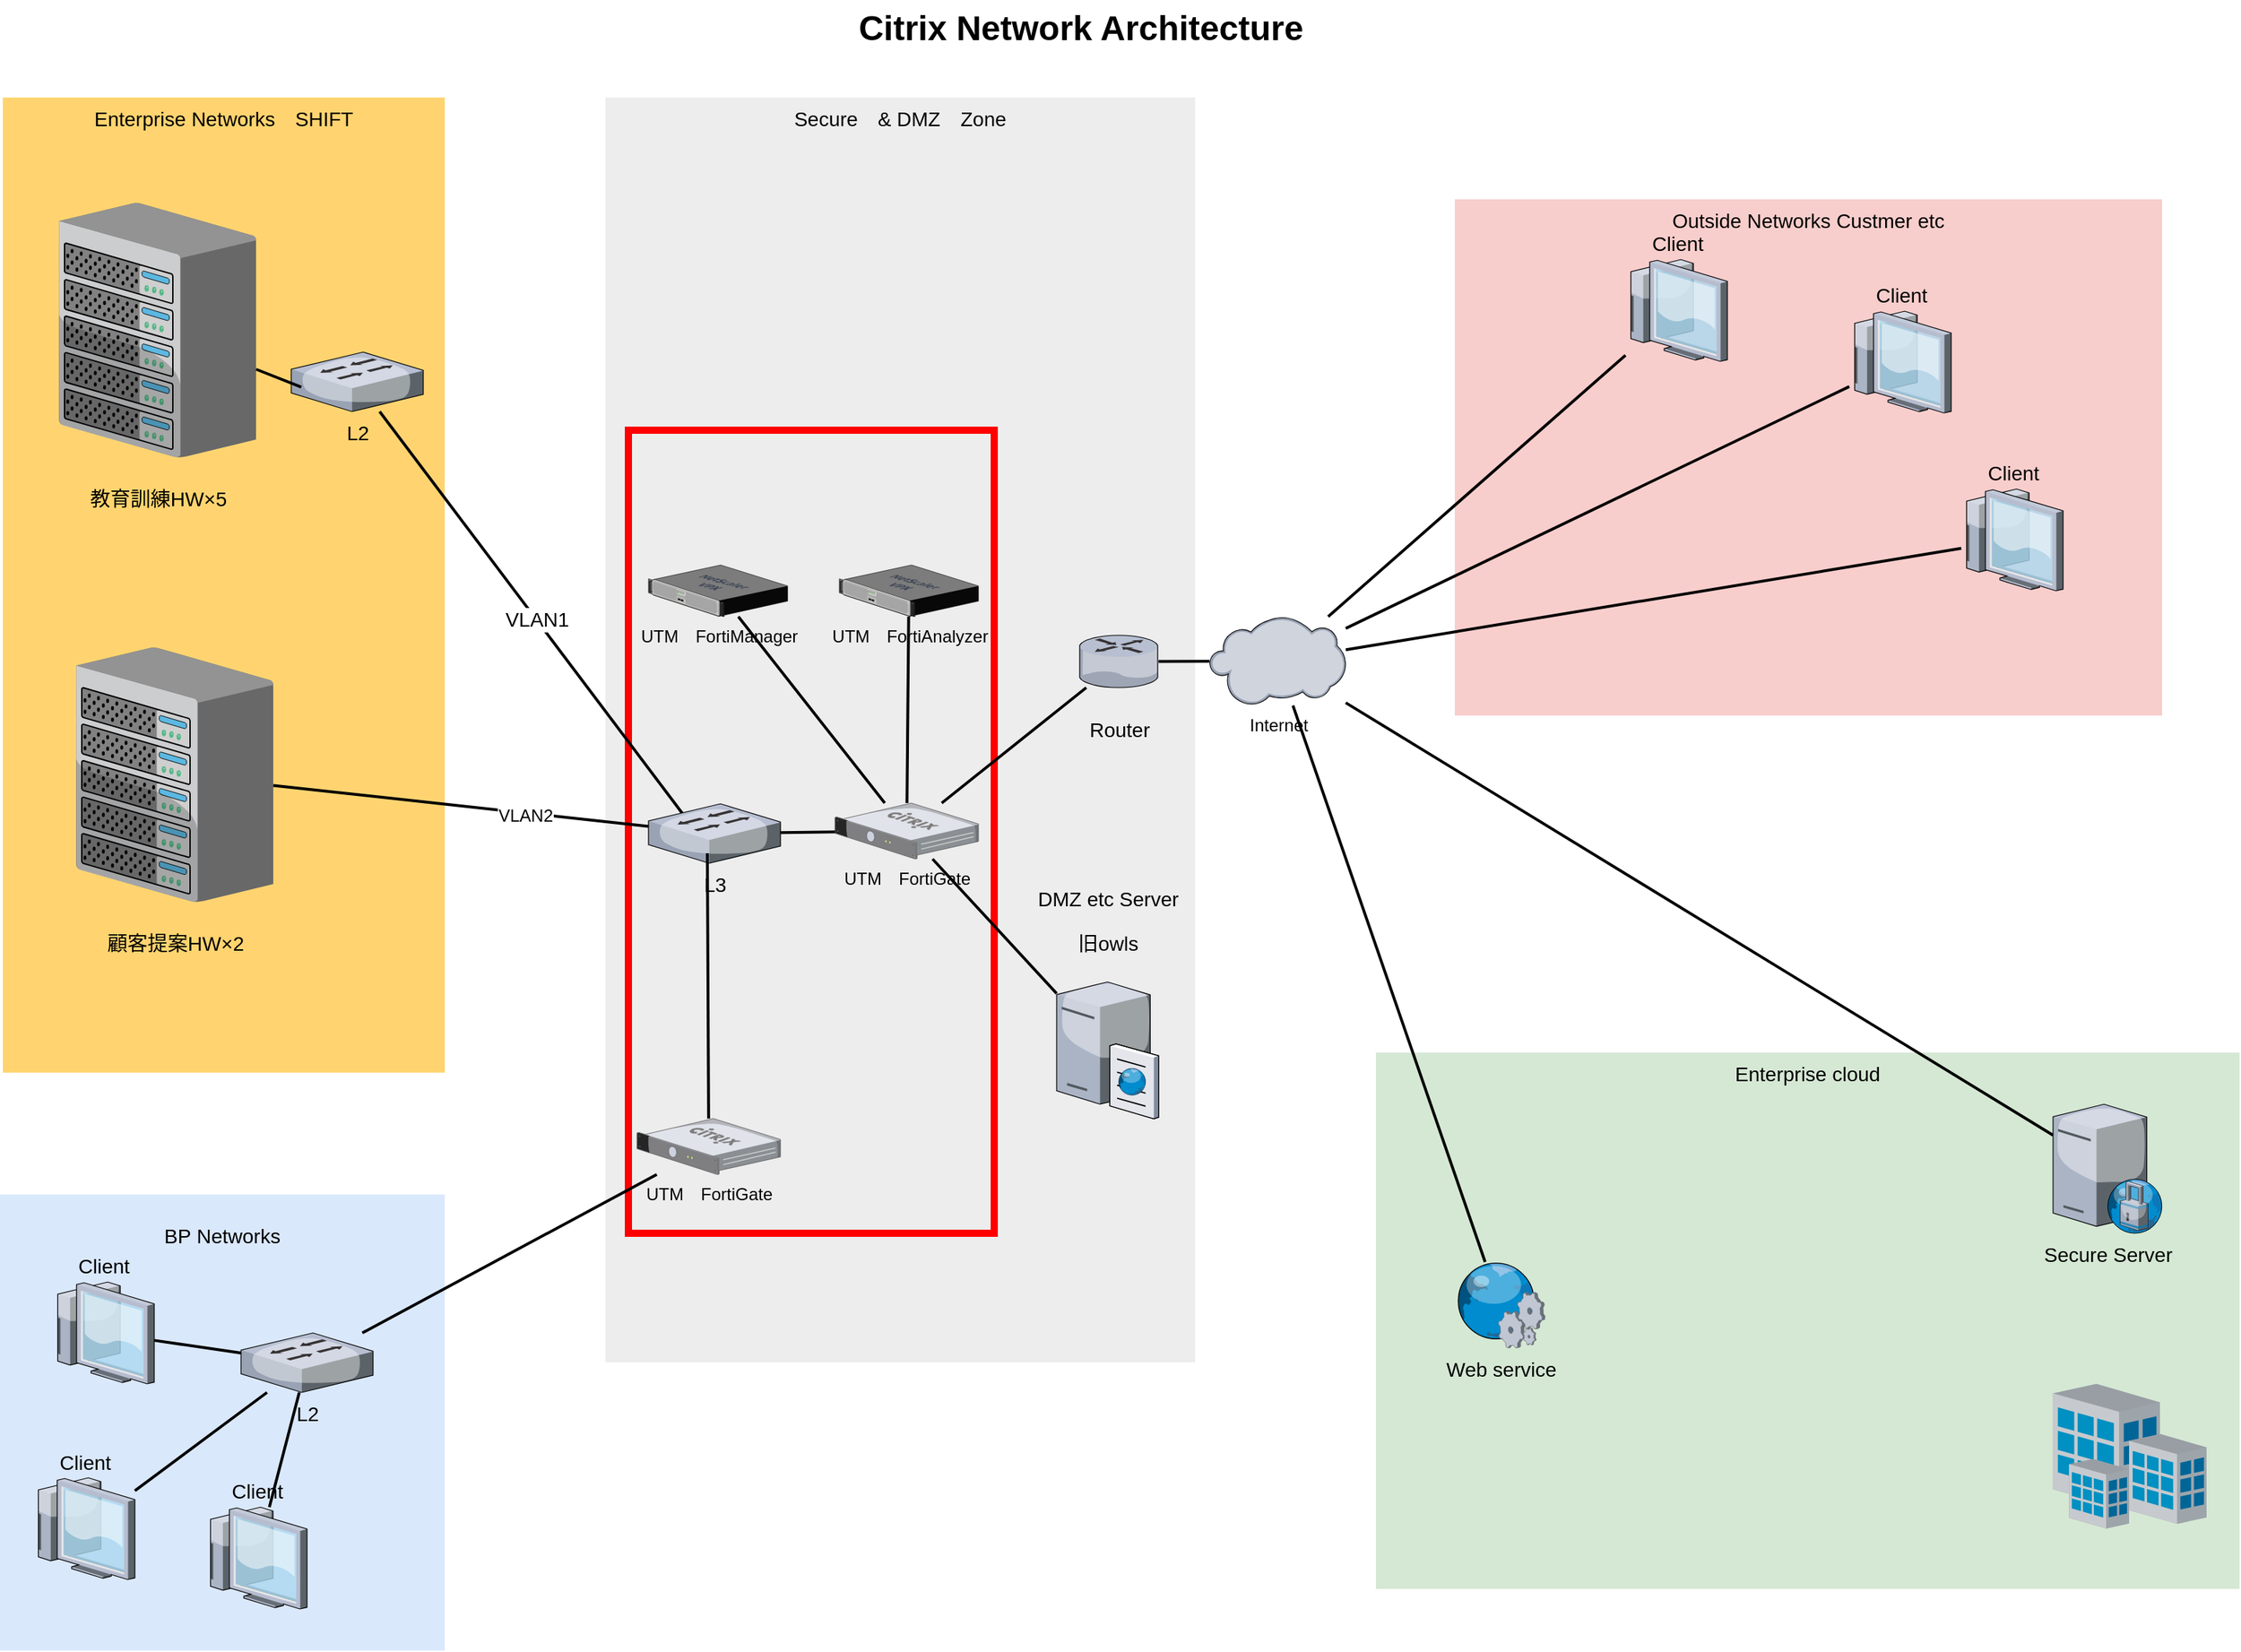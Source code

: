 <mxfile type="github" version="11.0.8"><diagram id="e3a06f82-3646-2815-327d-82caf3d4e204" name="Page-1"><mxGraphModel background="none" shadow="0" math="0" pageHeight="1169" pageWidth="1654" pageScale="1.5" page="1" fold="1" arrows="1" connect="1" tooltips="1" guides="1" gridSize="10" dy="771" dx="1422" grid="1"><root><mxCell id="0" style=";html=1;" /><mxCell id="1" style=";html=1;" parent="0" /><mxCell value="Secure　&amp;amp; DMZ　Zone" id="6a7d8f32e03d9370-59" style="whiteSpace=wrap;html=1;fillColor=#EDEDED;fontSize=14;strokeColor=none;verticalAlign=top;" parent="1" vertex="1"><mxGeometry as="geometry" height="882" width="411" x="599" y="98" /></mxCell><mxCell value="" id="bsRzfWzypWM4uWM8doxh-16" style="rounded=0;whiteSpace=wrap;html=1;strokeColor=#FF0000;strokeWidth=5;fillColor=none;" parent="1" vertex="1"><mxGeometry as="geometry" height="560" width="255" x="615" y="330" /></mxCell><mxCell value="Outside Networks Custmer etc" id="6a7d8f32e03d9370-61" style="whiteSpace=wrap;html=1;fillColor=#f8cecc;fontSize=14;strokeColor=none;verticalAlign=top;" parent="1" vertex="1"><mxGeometry as="geometry" height="360" width="493" x="1191" y="169" /></mxCell><mxCell value="Enterprise cloud" id="6a7d8f32e03d9370-60" style="whiteSpace=wrap;html=1;fillColor=#d5e8d4;fontSize=14;strokeColor=none;verticalAlign=top;" parent="1" vertex="1"><mxGeometry as="geometry" height="374" width="602" x="1136" y="764" /></mxCell><mxCell value="&lt;p&gt;BP&amp;nbsp;Networks&lt;/p&gt;" id="6a7d8f32e03d9370-58" style="whiteSpace=wrap;html=1;fillColor=#dae8fc;fontSize=14;strokeColor=none;verticalAlign=top;" parent="1" vertex="1"><mxGeometry as="geometry" height="318" width="310" x="177" y="863" /></mxCell><mxCell value="Enterprise Networks　SHIFT" id="6a7d8f32e03d9370-57" style="whiteSpace=wrap;html=1;fillColor=#FFD470;gradientColor=none;fontSize=14;strokeColor=none;verticalAlign=top;" parent="1" vertex="1"><mxGeometry as="geometry" height="680" width="308" x="179" y="98" /></mxCell><mxCell value="VLAN1" id="6a7d8f32e03d9370-50" style="edgeStyle=none;rounded=0;html=1;startSize=10;endSize=10;jettySize=auto;orthogonalLoop=1;fontSize=14;endArrow=none;endFill=0;strokeWidth=2;exitX=0.337;exitY=0.398;exitDx=0;exitDy=0;exitPerimeter=0;" parent="1" source="tXtQb8KlutmTaWUnD91V-3" target="bsRzfWzypWM4uWM8doxh-17" edge="1"><mxGeometry as="geometry" relative="1" /></mxCell><mxCell id="6a7d8f32e03d9370-51" style="edgeStyle=none;rounded=0;html=1;startSize=10;endSize=10;jettySize=auto;orthogonalLoop=1;fontSize=14;endArrow=none;endFill=0;strokeWidth=2;" parent="1" source="tXtQb8KlutmTaWUnD91V-1" target="6a7d8f32e03d9370-15" edge="1"><mxGeometry as="geometry" relative="1" /></mxCell><mxCell id="6a7d8f32e03d9370-56" style="edgeStyle=none;rounded=0;html=1;startSize=10;endSize=10;jettySize=auto;orthogonalLoop=1;fontSize=14;endArrow=none;endFill=0;strokeWidth=2;" parent="1" source="tXtQb8KlutmTaWUnD91V-10" target="6a7d8f32e03d9370-25" edge="1"><mxGeometry as="geometry" relative="1" /></mxCell><mxCell value="&lt;p&gt;Router&lt;/p&gt;" id="6a7d8f32e03d9370-13" style="verticalLabelPosition=bottom;aspect=fixed;html=1;verticalAlign=top;strokeColor=none;shape=mxgraph.citrix.router;fillColor=#66B2FF;gradientColor=#0066CC;fontSize=14;" parent="1" vertex="1"><mxGeometry as="geometry" height="36.5" width="55" x="929.5" y="473" /></mxCell><mxCell value="&lt;p&gt;DMZ&amp;nbsp;etc&amp;nbsp;Server&lt;/p&gt;&lt;p&gt;旧owls&lt;/p&gt;" id="6a7d8f32e03d9370-15" style="verticalLabelPosition=top;aspect=fixed;html=1;verticalAlign=bottom;strokeColor=none;shape=mxgraph.citrix.cache_server;fillColor=#66B2FF;gradientColor=#0066CC;fontSize=14;labelPosition=center;align=center;" parent="1" vertex="1"><mxGeometry as="geometry" height="97.5" width="71" x="913.5" y="712.5" /></mxCell><mxCell value="&lt;p&gt;教育訓練HW×5&lt;/p&gt;" id="6a7d8f32e03d9370-16" style="verticalLabelPosition=bottom;aspect=fixed;html=1;verticalAlign=top;strokeColor=none;shape=mxgraph.citrix.chassis;fillColor=#66B2FF;gradientColor=#0066CC;fontSize=14;" parent="1" vertex="1"><mxGeometry as="geometry" height="177.5" width="137.5" x="218" y="171.5" /></mxCell><mxCell id="6a7d8f32e03d9370-46" style="edgeStyle=none;rounded=0;html=1;startSize=10;endSize=10;jettySize=auto;orthogonalLoop=1;fontSize=14;endArrow=none;endFill=0;strokeWidth=2;" parent="1" source="tXtQb8KlutmTaWUnD91V-2" target="tXtQb8KlutmTaWUnD91V-1" edge="1"><mxGeometry as="geometry" relative="1"><mxPoint as="sourcePoint" x="834" y="544.241" /></mxGeometry></mxCell><mxCell id="6a7d8f32e03d9370-47" style="edgeStyle=none;rounded=0;html=1;startSize=10;endSize=10;jettySize=auto;orthogonalLoop=1;fontSize=14;endArrow=none;endFill=0;strokeWidth=2;" parent="1" source="tXtQb8KlutmTaWUnD91V-1" target="6a7d8f32e03d9370-13" edge="1"><mxGeometry as="geometry" relative="1"><mxPoint as="sourcePoint" x="834" y="678.91" /></mxGeometry></mxCell><mxCell value="Secure Server" id="6a7d8f32e03d9370-25" style="verticalLabelPosition=bottom;aspect=fixed;html=1;verticalAlign=top;strokeColor=none;shape=mxgraph.citrix.proxy_server;fillColor=#66B2FF;gradientColor=#0066CC;fontSize=14;" parent="1" vertex="1"><mxGeometry as="geometry" height="90" width="76.5" x="1608" y="800" /></mxCell><mxCell id="6a7d8f32e03d9370-53" style="edgeStyle=none;rounded=0;html=1;startSize=10;endSize=10;jettySize=auto;orthogonalLoop=1;fontSize=14;endArrow=none;endFill=0;strokeWidth=2;" parent="1" source="tXtQb8KlutmTaWUnD91V-10" target="6a7d8f32e03d9370-29" edge="1"><mxGeometry as="geometry" relative="1"><mxPoint as="sourcePoint" x="1330.339" y="381" /></mxGeometry></mxCell><mxCell id="6a7d8f32e03d9370-54" style="edgeStyle=none;rounded=0;html=1;startSize=10;endSize=10;jettySize=auto;orthogonalLoop=1;fontSize=14;endArrow=none;endFill=0;strokeWidth=2;" parent="1" source="tXtQb8KlutmTaWUnD91V-10" target="6a7d8f32e03d9370-28" edge="1"><mxGeometry as="geometry" relative="1"><mxPoint as="sourcePoint" x="1358.19" y="381" /></mxGeometry></mxCell><mxCell id="6a7d8f32e03d9370-55" style="edgeStyle=none;rounded=0;html=1;startSize=10;endSize=10;jettySize=auto;orthogonalLoop=1;fontSize=14;endArrow=none;endFill=0;strokeWidth=2;" parent="1" source="tXtQb8KlutmTaWUnD91V-10" target="6a7d8f32e03d9370-27" edge="1"><mxGeometry as="geometry" relative="1"><mxPoint as="sourcePoint" x="1374" y="402.619" /></mxGeometry></mxCell><mxCell value="Client" id="6a7d8f32e03d9370-27" style="verticalLabelPosition=top;aspect=fixed;html=1;verticalAlign=bottom;strokeColor=none;shape=mxgraph.citrix.thin_client;fillColor=#66B2FF;gradientColor=#0066CC;fontSize=14;labelPosition=center;align=center;" parent="1" vertex="1"><mxGeometry as="geometry" height="71" width="71" x="1544" y="371" /></mxCell><mxCell value="Client" id="6a7d8f32e03d9370-28" style="verticalLabelPosition=top;aspect=fixed;html=1;verticalAlign=bottom;strokeColor=none;shape=mxgraph.citrix.thin_client;fillColor=#66B2FF;gradientColor=#0066CC;fontSize=14;labelPosition=center;align=center;" parent="1" vertex="1"><mxGeometry as="geometry" height="71" width="71" x="1466" y="247" /></mxCell><mxCell value="Client" id="6a7d8f32e03d9370-29" style="verticalLabelPosition=top;aspect=fixed;html=1;verticalAlign=bottom;strokeColor=none;shape=mxgraph.citrix.thin_client;fillColor=#66B2FF;gradientColor=#0066CC;fontSize=14;labelPosition=center;align=center;" parent="1" vertex="1"><mxGeometry as="geometry" height="71" width="71" x="1310" y="211" /></mxCell><mxCell id="6a7d8f32e03d9370-49" style="edgeStyle=none;rounded=0;html=1;startSize=10;endSize=10;jettySize=auto;orthogonalLoop=1;fontSize=14;endArrow=none;endFill=0;strokeWidth=2;" parent="1" source="6a7d8f32e03d9370-30" target="tXtQb8KlutmTaWUnD91V-10" edge="1"><mxGeometry as="geometry" relative="1" /></mxCell><mxCell value="Web service" id="6a7d8f32e03d9370-30" style="verticalLabelPosition=bottom;aspect=fixed;html=1;verticalAlign=top;strokeColor=none;shape=mxgraph.citrix.web_service;fillColor=#66B2FF;gradientColor=#0066CC;fontSize=14;" parent="1" vertex="1"><mxGeometry as="geometry" height="60" width="63" x="1191" y="910" /></mxCell><mxCell value="" id="6a7d8f32e03d9370-31" style="verticalLabelPosition=bottom;aspect=fixed;html=1;verticalAlign=top;strokeColor=none;shape=mxgraph.citrix.site;fillColor=#66B2FF;gradientColor=#0066CC;fontSize=14;" parent="1" vertex="1"><mxGeometry as="geometry" height="101" width="107" x="1608" y="995" /></mxCell><mxCell value="Citrix Network Architecture" id="6a7d8f32e03d9370-62" style="text;strokeColor=none;fillColor=none;html=1;fontSize=24;fontStyle=1;verticalAlign=middle;align=center;" parent="1" vertex="1"><mxGeometry as="geometry" height="40" width="861" x="499" y="30" /></mxCell><mxCell value="UTM　FortiGate" id="tXtQb8KlutmTaWUnD91V-1" style="verticalLabelPosition=bottom;aspect=fixed;html=1;verticalAlign=top;strokeColor=none;align=center;outlineConnect=0;shape=mxgraph.citrix.netscaler_gateway;" parent="1" vertex="1"><mxGeometry as="geometry" height="39" width="100" x="759" y="590" /></mxCell><mxCell value="UTM　FortiAnalyzer" id="tXtQb8KlutmTaWUnD91V-2" style="verticalLabelPosition=bottom;aspect=fixed;html=1;verticalAlign=top;strokeColor=none;align=center;outlineConnect=0;shape=mxgraph.citrix.netscaler_vpx;" parent="1" vertex="1"><mxGeometry as="geometry" height="36" width="97" x="762" y="424" /></mxCell><mxCell value="UTM　FortiManager" id="bsRzfWzypWM4uWM8doxh-19" style="verticalLabelPosition=bottom;aspect=fixed;html=1;verticalAlign=top;strokeColor=none;align=center;outlineConnect=0;shape=mxgraph.citrix.netscaler_vpx;" parent="1" vertex="1"><mxGeometry as="geometry" height="36" width="97" x="629" y="424" /></mxCell><mxCell value="L3" id="tXtQb8KlutmTaWUnD91V-3" style="verticalLabelPosition=bottom;aspect=fixed;html=1;verticalAlign=top;strokeColor=none;shape=mxgraph.citrix.switch;fillColor=#66B2FF;gradientColor=#0066CC;fontSize=14;" parent="1" vertex="1"><mxGeometry as="geometry" height="41.5" width="92" x="629" y="590.5" /></mxCell><mxCell value="&lt;p&gt;顧客提案HW×2&lt;/p&gt;" id="tXtQb8KlutmTaWUnD91V-4" style="verticalLabelPosition=bottom;aspect=fixed;html=1;verticalAlign=top;strokeColor=none;shape=mxgraph.citrix.chassis;fillColor=#66B2FF;gradientColor=#0066CC;fontSize=14;" parent="1" vertex="1"><mxGeometry as="geometry" height="177.5" width="137.5" x="230" y="481.5" /></mxCell><mxCell id="tXtQb8KlutmTaWUnD91V-7" style="edgeStyle=none;rounded=0;html=1;startSize=10;endSize=10;jettySize=auto;orthogonalLoop=1;fontSize=14;endArrow=none;endFill=0;strokeWidth=2;" parent="1" source="tXtQb8KlutmTaWUnD91V-3" target="tXtQb8KlutmTaWUnD91V-4" edge="1"><mxGeometry as="geometry" relative="1"><mxPoint as="sourcePoint" x="670.004" y="617.017" /><mxPoint as="targetPoint" x="412" y="334.525" /></mxGeometry></mxCell><mxCell value="&lt;p&gt;VLAN2&lt;/p&gt;" id="zv_zalVqURofuNef-MoE-1" style="text;html=1;resizable=0;points=[];align=center;verticalAlign=middle;labelBackgroundColor=#ffffff;" parent="tXtQb8KlutmTaWUnD91V-7" vertex="1" connectable="0"><mxGeometry as="geometry" x="-0.337" y="2" relative="1"><mxPoint as="offset" /></mxGeometry></mxCell><mxCell id="tXtQb8KlutmTaWUnD91V-9" style="edgeStyle=none;rounded=0;html=1;startSize=10;endSize=10;jettySize=auto;orthogonalLoop=1;fontSize=14;endArrow=none;endFill=0;strokeWidth=2;" parent="1" source="tXtQb8KlutmTaWUnD91V-1" target="tXtQb8KlutmTaWUnD91V-3" edge="1"><mxGeometry as="geometry" relative="1"><mxPoint as="sourcePoint" x="639" y="610.415" /><mxPoint as="targetPoint" x="412" y="556.944" /></mxGeometry></mxCell><mxCell value="Internet" id="tXtQb8KlutmTaWUnD91V-10" style="verticalLabelPosition=bottom;aspect=fixed;html=1;verticalAlign=top;strokeColor=none;align=center;outlineConnect=0;shape=mxgraph.citrix.cloud;" parent="1" vertex="1"><mxGeometry as="geometry" height="62" width="95" x="1020" y="460" /></mxCell><mxCell id="tXtQb8KlutmTaWUnD91V-11" style="edgeStyle=none;rounded=0;html=1;startSize=10;endSize=10;jettySize=auto;orthogonalLoop=1;fontSize=14;endArrow=none;endFill=0;strokeWidth=2;" parent="1" source="6a7d8f32e03d9370-13" target="tXtQb8KlutmTaWUnD91V-10" edge="1"><mxGeometry as="geometry" relative="1"><mxPoint as="sourcePoint" x="984.5" y="602.208" /><mxPoint as="targetPoint" x="1175" y="543.038" /></mxGeometry></mxCell><mxCell value="UTM　FortiGate" id="bsRzfWzypWM4uWM8doxh-1" style="verticalLabelPosition=bottom;aspect=fixed;html=1;verticalAlign=top;strokeColor=none;align=center;outlineConnect=0;shape=mxgraph.citrix.netscaler_gateway;" parent="1" vertex="1"><mxGeometry as="geometry" height="39" width="100" x="621" y="810" /></mxCell><mxCell id="bsRzfWzypWM4uWM8doxh-5" style="edgeStyle=none;rounded=0;html=1;startSize=10;endSize=10;jettySize=auto;orthogonalLoop=1;fontSize=14;endArrow=none;endFill=0;strokeWidth=2;" parent="1" source="bsRzfWzypWM4uWM8doxh-8" target="bsRzfWzypWM4uWM8doxh-11" edge="1"><mxGeometry as="geometry" relative="1" /></mxCell><mxCell id="bsRzfWzypWM4uWM8doxh-6" style="edgeStyle=none;rounded=0;html=1;startSize=10;endSize=10;jettySize=auto;orthogonalLoop=1;fontSize=14;endArrow=none;endFill=0;strokeWidth=2;" parent="1" source="bsRzfWzypWM4uWM8doxh-8" target="bsRzfWzypWM4uWM8doxh-10" edge="1"><mxGeometry as="geometry" relative="1" /></mxCell><mxCell id="bsRzfWzypWM4uWM8doxh-7" style="edgeStyle=none;rounded=0;html=1;startSize=10;endSize=10;jettySize=auto;orthogonalLoop=1;fontSize=14;endArrow=none;endFill=0;strokeWidth=2;" parent="1" source="bsRzfWzypWM4uWM8doxh-8" target="bsRzfWzypWM4uWM8doxh-9" edge="1"><mxGeometry as="geometry" relative="1" /></mxCell><mxCell value="L2" id="bsRzfWzypWM4uWM8doxh-8" style="verticalLabelPosition=bottom;aspect=fixed;html=1;verticalAlign=top;strokeColor=none;shape=mxgraph.citrix.switch;fillColor=#66B2FF;gradientColor=#0066CC;fontSize=14;" parent="1" vertex="1"><mxGeometry as="geometry" height="41.5" width="92" x="345" y="959.5" /></mxCell><mxCell value="Client" id="bsRzfWzypWM4uWM8doxh-9" style="verticalLabelPosition=top;aspect=fixed;html=1;verticalAlign=bottom;strokeColor=none;shape=mxgraph.citrix.thin_client;fillColor=#66B2FF;gradientColor=#0066CC;fontSize=14;labelPosition=center;align=center;" parent="1" vertex="1"><mxGeometry as="geometry" height="71" width="71" x="320" y="1081" /></mxCell><mxCell value="Client" id="bsRzfWzypWM4uWM8doxh-10" style="verticalLabelPosition=top;aspect=fixed;html=1;verticalAlign=bottom;strokeColor=none;shape=mxgraph.citrix.thin_client;fillColor=#66B2FF;gradientColor=#0066CC;fontSize=14;labelPosition=center;align=center;" parent="1" vertex="1"><mxGeometry as="geometry" height="71" width="71" x="200" y="1060.5" /></mxCell><mxCell value="Client" id="bsRzfWzypWM4uWM8doxh-11" style="verticalLabelPosition=top;aspect=fixed;html=1;verticalAlign=bottom;strokeColor=none;shape=mxgraph.citrix.thin_client;fillColor=#66B2FF;gradientColor=#0066CC;fontSize=14;labelPosition=center;align=center;" parent="1" vertex="1"><mxGeometry as="geometry" height="71" width="71" x="213.5" y="924" /></mxCell><mxCell id="bsRzfWzypWM4uWM8doxh-13" style="edgeStyle=none;rounded=0;html=1;startSize=10;endSize=10;jettySize=auto;orthogonalLoop=1;fontSize=14;endArrow=none;endFill=0;strokeWidth=2;exitX=0.446;exitY=0.831;exitDx=0;exitDy=0;exitPerimeter=0;" parent="1" source="tXtQb8KlutmTaWUnD91V-3" target="bsRzfWzypWM4uWM8doxh-1" edge="1"><mxGeometry as="geometry" relative="1"><mxPoint as="sourcePoint" x="639" y="610.415" /><mxPoint as="targetPoint" x="412" y="556.944" /></mxGeometry></mxCell><mxCell id="bsRzfWzypWM4uWM8doxh-14" style="edgeStyle=none;rounded=0;html=1;startSize=10;endSize=10;jettySize=auto;orthogonalLoop=1;fontSize=14;endArrow=none;endFill=0;strokeWidth=2;" parent="1" source="bsRzfWzypWM4uWM8doxh-1" target="bsRzfWzypWM4uWM8doxh-8" edge="1"><mxGeometry as="geometry" relative="1"><mxPoint as="sourcePoint" x="390" y="1014.979" /><mxPoint as="targetPoint" x="294.5" y="1044.519" /></mxGeometry></mxCell><mxCell value="L2" id="bsRzfWzypWM4uWM8doxh-17" style="verticalLabelPosition=bottom;aspect=fixed;html=1;verticalAlign=top;strokeColor=none;shape=mxgraph.citrix.switch;fillColor=#66B2FF;gradientColor=#0066CC;fontSize=14;" parent="1" vertex="1"><mxGeometry as="geometry" height="41.5" width="92" x="380" y="275.5" /></mxCell><mxCell id="bsRzfWzypWM4uWM8doxh-18" style="edgeStyle=none;rounded=0;html=1;startSize=10;endSize=10;jettySize=auto;orthogonalLoop=1;fontSize=14;endArrow=none;endFill=0;strokeWidth=2;entryX=0.076;entryY=0.59;entryDx=0;entryDy=0;entryPerimeter=0;" parent="1" source="6a7d8f32e03d9370-16" target="bsRzfWzypWM4uWM8doxh-17" edge="1"><mxGeometry as="geometry" relative="1"><mxPoint as="sourcePoint" x="670.004" y="617.017" /><mxPoint as="targetPoint" x="451.625" y="327" /></mxGeometry></mxCell><mxCell id="bsRzfWzypWM4uWM8doxh-21" style="edgeStyle=none;rounded=0;html=1;startSize=10;endSize=10;jettySize=auto;orthogonalLoop=1;fontSize=14;endArrow=none;endFill=0;strokeWidth=2;" parent="1" source="bsRzfWzypWM4uWM8doxh-19" target="tXtQb8KlutmTaWUnD91V-1" edge="1"><mxGeometry as="geometry" relative="1"><mxPoint as="sourcePoint" x="931.577" y="760" /><mxPoint as="targetPoint" x="834.625" y="639" /></mxGeometry></mxCell></root></mxGraphModel></diagram></mxfile>